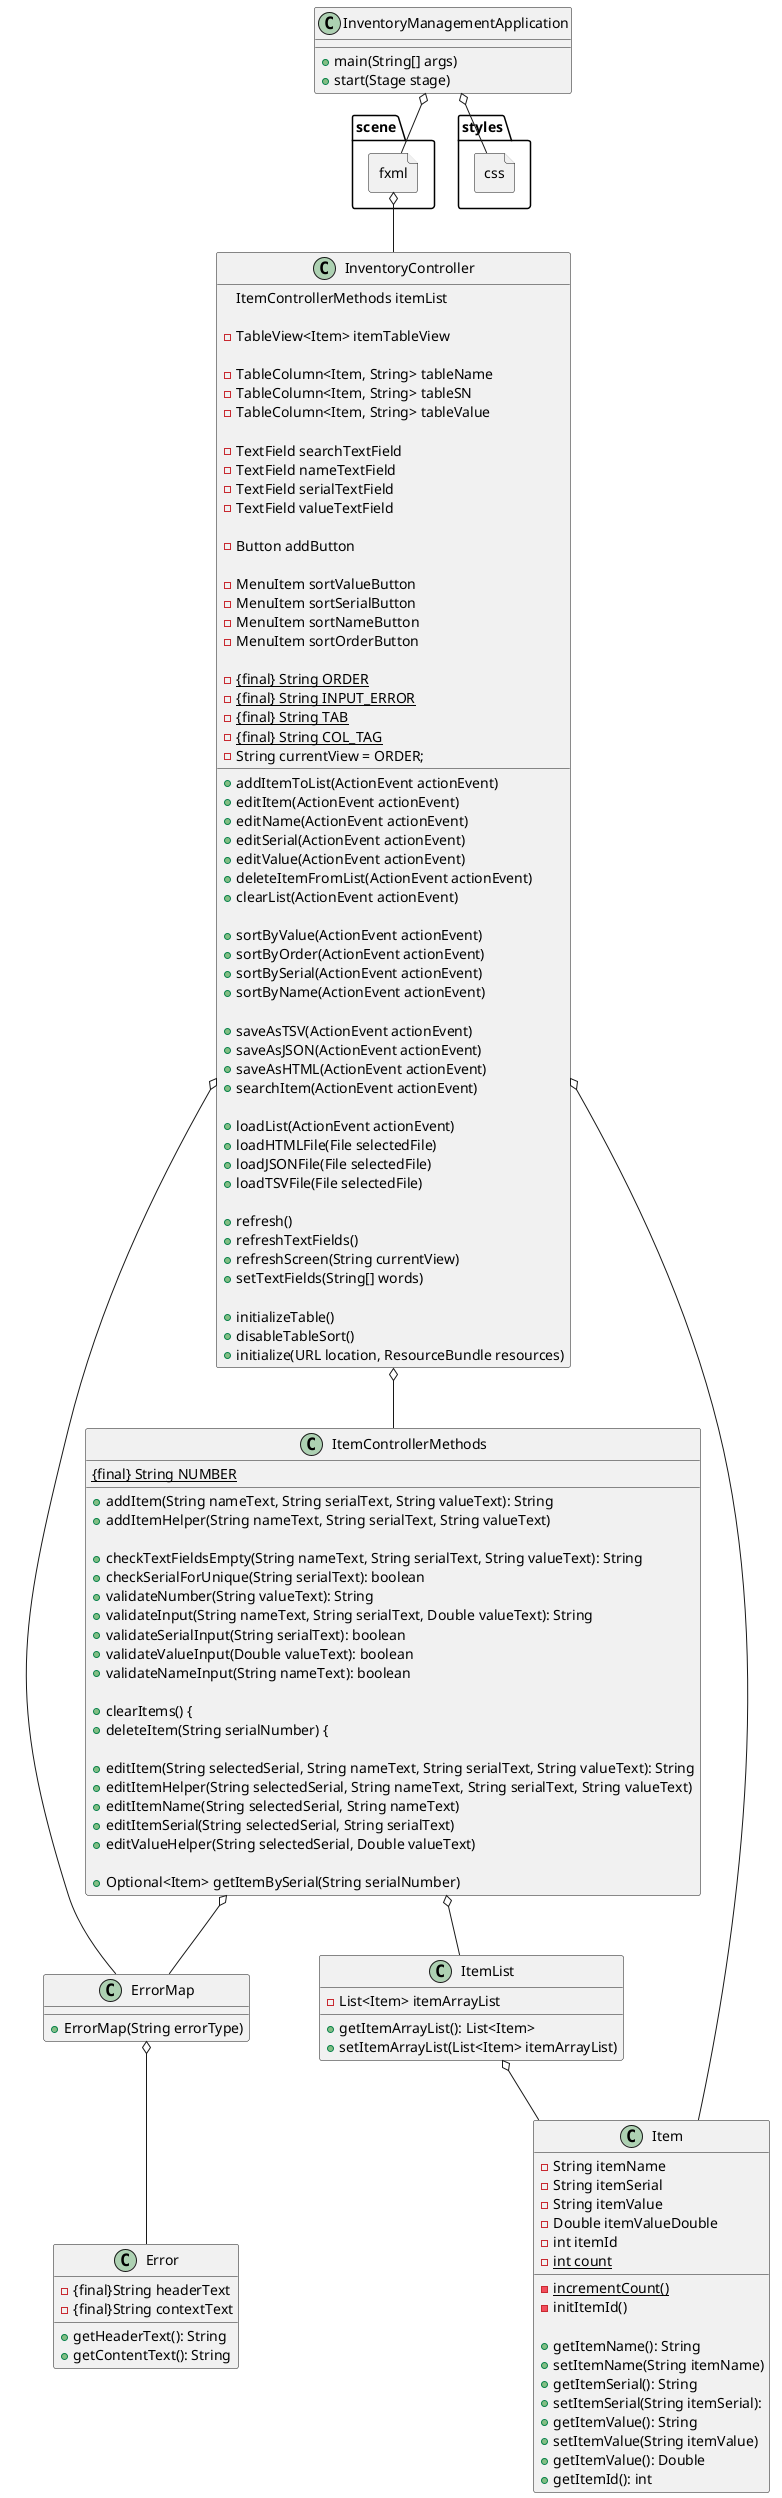 @startuml
'https://plantuml.com/sequence-diagram

class InventoryManagementApplication {
+main(String[] args)
+start(Stage stage)
}

class Error {
-{final}String headerText
-{final}String contextText
+getHeaderText(): String
+getContentText(): String
}

class ErrorMap {
+ErrorMap(String errorType)
}

class InventoryController {
ItemControllerMethods itemList

-TableView<Item> itemTableView

-TableColumn<Item, String> tableName
-TableColumn<Item, String> tableSN
-TableColumn<Item, String> tableValue

-TextField searchTextField
-TextField nameTextField
-TextField serialTextField
-TextField valueTextField

-Button addButton

-MenuItem sortValueButton
-MenuItem sortSerialButton
-MenuItem sortNameButton
-MenuItem sortOrderButton

-{static} {final} String ORDER
-{static} {final} String INPUT_ERROR
-{static} {final} String TAB
-{static} {final} String COL_TAG
-String currentView = ORDER;

+addItemToList(ActionEvent actionEvent)
+editItem(ActionEvent actionEvent)
+editName(ActionEvent actionEvent)
+editSerial(ActionEvent actionEvent)
+editValue(ActionEvent actionEvent)
+deleteItemFromList(ActionEvent actionEvent)
+clearList(ActionEvent actionEvent)

+sortByValue(ActionEvent actionEvent)
+sortByOrder(ActionEvent actionEvent)
+sortBySerial(ActionEvent actionEvent)
+sortByName(ActionEvent actionEvent)

+saveAsTSV(ActionEvent actionEvent)
+saveAsJSON(ActionEvent actionEvent)
+saveAsHTML(ActionEvent actionEvent)
+searchItem(ActionEvent actionEvent)

+loadList(ActionEvent actionEvent)
+loadHTMLFile(File selectedFile)
+loadJSONFile(File selectedFile)
+loadTSVFile(File selectedFile)

+refresh()
+refreshTextFields()
+refreshScreen(String currentView)
+setTextFields(String[] words)

+initializeTable()
+disableTableSort()
+initialize(URL location, ResourceBundle resources)


}

class Item {
-String itemName
-String itemSerial
-String itemValue
-Double itemValueDouble
-int itemId
-{static} int count

-{static}incrementCount()
-initItemId()

+getItemName(): String
+setItemName(String itemName)
+getItemSerial(): String
+setItemSerial(String itemSerial):
+getItemValue(): String
+setItemValue(String itemValue)
+getItemValue(): Double
+getItemId(): int

}
class ItemControllerMethods {
{static}{final} String NUMBER

+addItem(String nameText, String serialText, String valueText): String
+addItemHelper(String nameText, String serialText, String valueText)

+checkTextFieldsEmpty(String nameText, String serialText, String valueText): String
+checkSerialForUnique(String serialText): boolean
+validateNumber(String valueText): String
+validateInput(String nameText, String serialText, Double valueText): String
+validateSerialInput(String serialText): boolean
+validateValueInput(Double valueText): boolean
+validateNameInput(String nameText): boolean

+clearItems() {
+deleteItem(String serialNumber) {

+editItem(String selectedSerial, String nameText, String serialText, String valueText): String
+editItemHelper(String selectedSerial, String nameText, String serialText, String valueText)
+editItemName(String selectedSerial, String nameText)
+editItemSerial(String selectedSerial, String serialText)
+editValueHelper(String selectedSerial, Double valueText)

+Optional<Item> getItemBySerial(String serialNumber)


}
class ItemList {
-List<Item> itemArrayList
+getItemArrayList(): List<Item>
+setItemArrayList(List<Item> itemArrayList)
}

file scene.fxml {
}

file styles.css {
}

InventoryManagementApplication o-- scene.fxml
InventoryManagementApplication o-- styles.css

scene.fxml o-- InventoryController

InventoryController o-- Item
ItemList o-- Item

InventoryController o-- ErrorMap
ItemControllerMethods o-- ErrorMap

ErrorMap o-- Error

InventoryController o-- ItemControllerMethods

ItemControllerMethods o--ItemList
@enduml